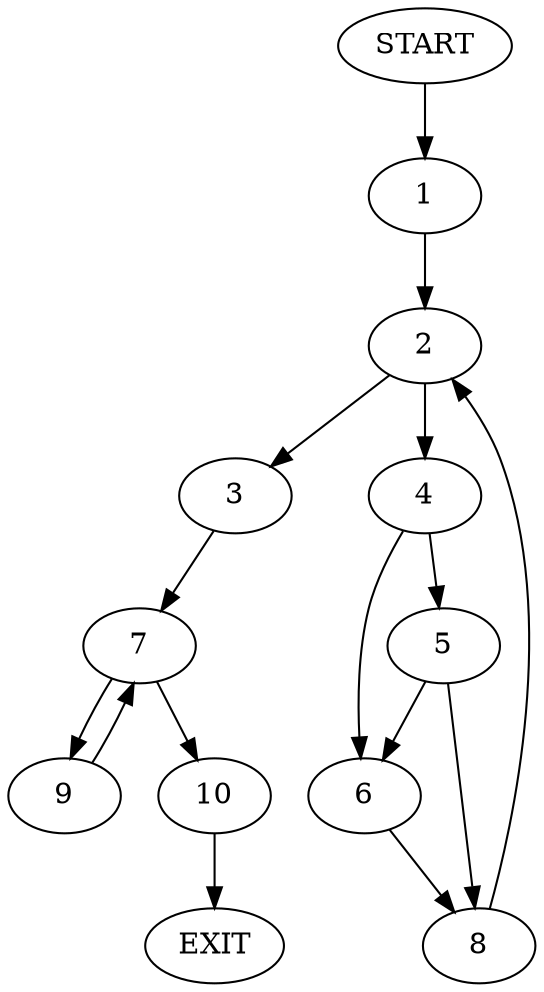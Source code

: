digraph {
0 [label="START"]
11 [label="EXIT"]
0 -> 1
1 -> 2
2 -> 3
2 -> 4
4 -> 5
4 -> 6
3 -> 7
6 -> 8
5 -> 6
5 -> 8
8 -> 2
7 -> 9
7 -> 10
9 -> 7
10 -> 11
}
